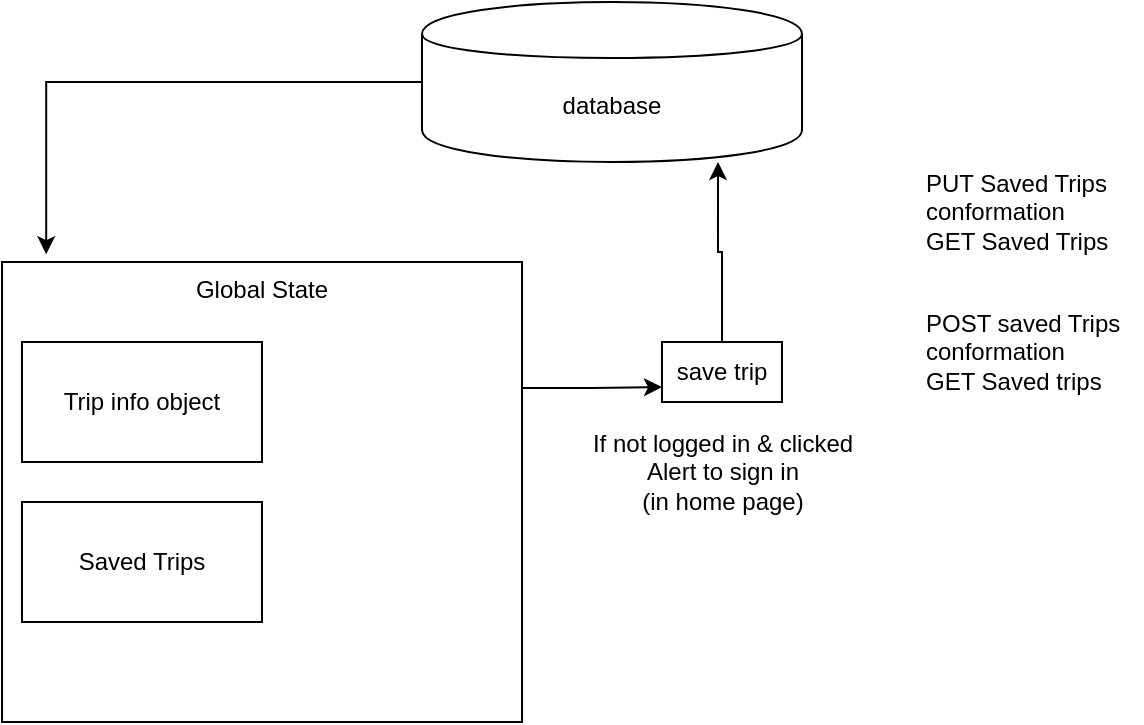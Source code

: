 <mxfile version="13.10.0" type="embed">
    <diagram id="o8hIqmyaKkDyEGjqCE9o" name="Page-1">
        <mxGraphModel dx="833" dy="700" grid="1" gridSize="10" guides="1" tooltips="1" connect="1" arrows="1" fold="1" page="1" pageScale="1" pageWidth="850" pageHeight="1100" math="0" shadow="0">
            <root>
                <mxCell id="0"/>
                <mxCell id="1" parent="0"/>
                <mxCell id="9" style="edgeStyle=orthogonalEdgeStyle;rounded=0;orthogonalLoop=1;jettySize=auto;html=1;entryX=0.779;entryY=1;entryDx=0;entryDy=0;entryPerimeter=0;" edge="1" parent="1" source="3" target="4">
                    <mxGeometry relative="1" as="geometry">
                        <Array as="points">
                            <mxPoint x="380" y="165"/>
                            <mxPoint x="378" y="165"/>
                        </Array>
                    </mxGeometry>
                </mxCell>
                <mxCell id="3" value="save trip" style="whiteSpace=wrap;html=1;" parent="1" vertex="1">
                    <mxGeometry x="350" y="210" width="60" height="30" as="geometry"/>
                </mxCell>
                <mxCell id="10" style="edgeStyle=orthogonalEdgeStyle;rounded=0;orthogonalLoop=1;jettySize=auto;html=1;entryX=0.085;entryY=-0.017;entryDx=0;entryDy=0;entryPerimeter=0;exitX=0;exitY=0.5;exitDx=0;exitDy=0;" edge="1" parent="1" source="4" target="5">
                    <mxGeometry relative="1" as="geometry">
                        <mxPoint x="50" y="160" as="targetPoint"/>
                    </mxGeometry>
                </mxCell>
                <mxCell id="4" value="database" style="shape=cylinder;whiteSpace=wrap;html=1;boundedLbl=1;backgroundOutline=1;" parent="1" vertex="1">
                    <mxGeometry x="230" y="40" width="190" height="80" as="geometry"/>
                </mxCell>
                <mxCell id="8" style="edgeStyle=orthogonalEdgeStyle;rounded=0;orthogonalLoop=1;jettySize=auto;html=1;exitX=1;exitY=0.25;exitDx=0;exitDy=0;entryX=0;entryY=0.75;entryDx=0;entryDy=0;" edge="1" parent="1" source="5" target="3">
                    <mxGeometry relative="1" as="geometry">
                        <Array as="points">
                            <mxPoint x="280" y="233"/>
                            <mxPoint x="315" y="233"/>
                        </Array>
                    </mxGeometry>
                </mxCell>
                <mxCell id="5" value="Global State" style="whiteSpace=wrap;html=1;verticalAlign=top;" parent="1" vertex="1">
                    <mxGeometry x="20" y="170" width="260" height="230" as="geometry"/>
                </mxCell>
                <mxCell id="2" value="Trip info object" style="whiteSpace=wrap;html=1;" parent="1" vertex="1">
                    <mxGeometry x="30" y="210" width="120" height="60" as="geometry"/>
                </mxCell>
                <mxCell id="6" value="Saved Trips" style="whiteSpace=wrap;html=1;" vertex="1" parent="1">
                    <mxGeometry x="30" y="290" width="120" height="60" as="geometry"/>
                </mxCell>
                <mxCell id="11" value="PUT Saved Trips&lt;br&gt;conformation&lt;br&gt;GET Saved Trips" style="text;html=1;align=left;verticalAlign=middle;resizable=0;points=[];autosize=1;" vertex="1" parent="1">
                    <mxGeometry x="480" y="120" width="110" height="50" as="geometry"/>
                </mxCell>
                <mxCell id="12" value="If not logged in &amp;amp; clicked&lt;br&gt;Alert to sign in&lt;br&gt;(in home page)" style="text;html=1;align=center;verticalAlign=middle;resizable=0;points=[];autosize=1;" vertex="1" parent="1">
                    <mxGeometry x="305" y="250" width="150" height="50" as="geometry"/>
                </mxCell>
                <mxCell id="15" value="POST saved Trips&lt;br&gt;conformation&lt;br&gt;GET Saved trips" style="text;html=1;align=left;verticalAlign=middle;resizable=0;points=[];autosize=1;" vertex="1" parent="1">
                    <mxGeometry x="480" y="190" width="110" height="50" as="geometry"/>
                </mxCell>
            </root>
        </mxGraphModel>
    </diagram>
</mxfile>